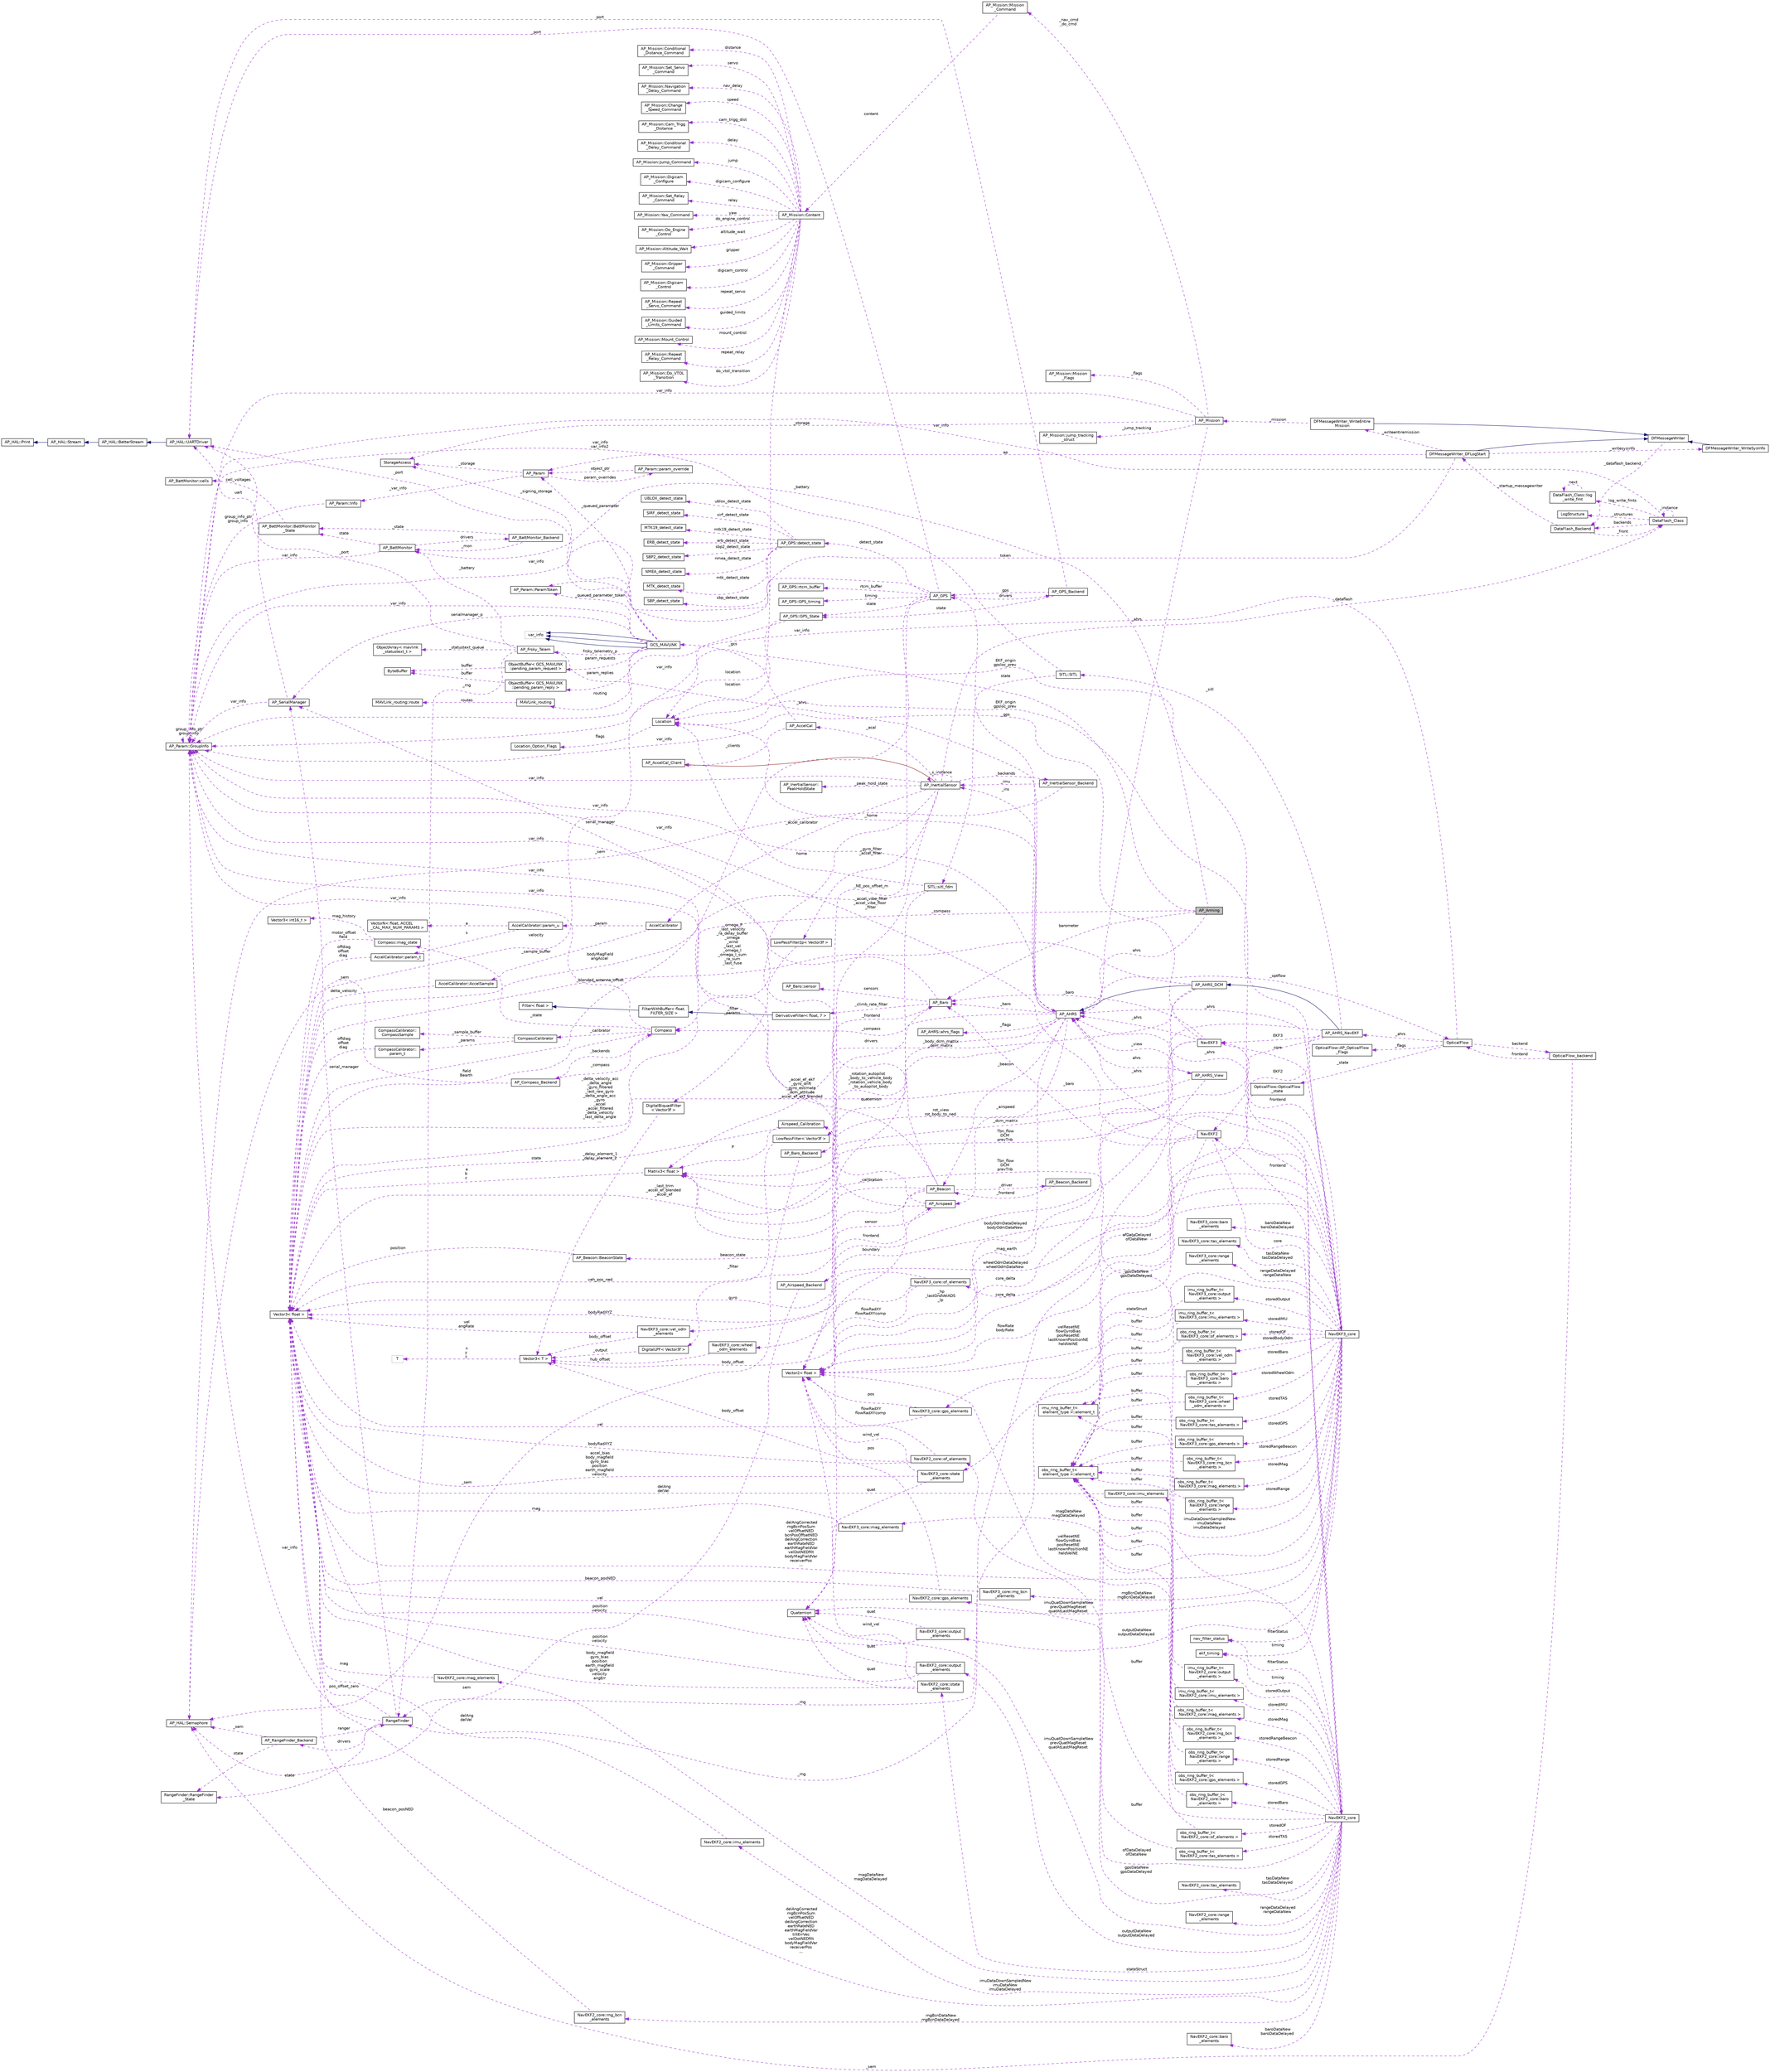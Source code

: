 digraph "AP_Arming"
{
 // INTERACTIVE_SVG=YES
  edge [fontname="Helvetica",fontsize="10",labelfontname="Helvetica",labelfontsize="10"];
  node [fontname="Helvetica",fontsize="10",shape=record];
  rankdir="LR";
  Node1 [label="AP_Arming",height=0.2,width=0.4,color="black", fillcolor="grey75", style="filled", fontcolor="black"];
  Node2 -> Node1 [dir="back",color="darkorchid3",fontsize="10",style="dashed",label=" _battery" ,fontname="Helvetica"];
  Node2 [label="AP_BattMonitor",height=0.2,width=0.4,color="black", fillcolor="white", style="filled",URL="$classAP__BattMonitor.html"];
  Node3 -> Node2 [dir="back",color="darkorchid3",fontsize="10",style="dashed",label=" var_info" ,fontname="Helvetica"];
  Node3 [label="AP_Param::GroupInfo",height=0.2,width=0.4,color="black", fillcolor="white", style="filled",URL="$structAP__Param_1_1GroupInfo.html"];
  Node3 -> Node3 [dir="back",color="darkorchid3",fontsize="10",style="dashed",label=" group_info_ptr\ngroup_info" ,fontname="Helvetica"];
  Node4 -> Node2 [dir="back",color="darkorchid3",fontsize="10",style="dashed",label=" state" ,fontname="Helvetica"];
  Node4 [label="AP_BattMonitor::BattMonitor\l_State",height=0.2,width=0.4,color="black", fillcolor="white", style="filled",URL="$structAP__BattMonitor_1_1BattMonitor__State.html"];
  Node5 -> Node4 [dir="back",color="darkorchid3",fontsize="10",style="dashed",label=" cell_voltages" ,fontname="Helvetica"];
  Node5 [label="AP_BattMonitor::cells",height=0.2,width=0.4,color="black", fillcolor="white", style="filled",URL="$structAP__BattMonitor_1_1cells.html"];
  Node6 -> Node2 [dir="back",color="darkorchid3",fontsize="10",style="dashed",label=" drivers" ,fontname="Helvetica"];
  Node6 [label="AP_BattMonitor_Backend",height=0.2,width=0.4,color="black", fillcolor="white", style="filled",URL="$classAP__BattMonitor__Backend.html"];
  Node2 -> Node6 [dir="back",color="darkorchid3",fontsize="10",style="dashed",label=" _mon" ,fontname="Helvetica"];
  Node4 -> Node6 [dir="back",color="darkorchid3",fontsize="10",style="dashed",label=" _state" ,fontname="Helvetica"];
  Node7 -> Node1 [dir="back",color="darkorchid3",fontsize="10",style="dashed",label=" barometer" ,fontname="Helvetica"];
  Node7 [label="AP_Baro",height=0.2,width=0.4,color="black", fillcolor="white", style="filled",URL="$classAP__Baro.html"];
  Node8 -> Node7 [dir="back",color="darkorchid3",fontsize="10",style="dashed",label=" sensors" ,fontname="Helvetica"];
  Node8 [label="AP_Baro::sensor",height=0.2,width=0.4,color="black", fillcolor="white", style="filled",URL="$structAP__Baro_1_1sensor.html"];
  Node9 -> Node7 [dir="back",color="darkorchid3",fontsize="10",style="dashed",label=" _climb_rate_filter" ,fontname="Helvetica"];
  Node9 [label="DerivativeFilter\< float, 7 \>",height=0.2,width=0.4,color="black", fillcolor="white", style="filled",URL="$classDerivativeFilter.html"];
  Node10 -> Node9 [dir="back",color="midnightblue",fontsize="10",style="solid",fontname="Helvetica"];
  Node10 [label="FilterWithBuffer\< float,\l FILTER_SIZE \>",height=0.2,width=0.4,color="black", fillcolor="white", style="filled",URL="$classFilterWithBuffer.html"];
  Node11 -> Node10 [dir="back",color="midnightblue",fontsize="10",style="solid",fontname="Helvetica"];
  Node11 [label="Filter\< float \>",height=0.2,width=0.4,color="black", fillcolor="white", style="filled",URL="$classFilter.html"];
  Node3 -> Node7 [dir="back",color="darkorchid3",fontsize="10",style="dashed",label=" var_info" ,fontname="Helvetica"];
  Node12 -> Node7 [dir="back",color="darkorchid3",fontsize="10",style="dashed",label=" drivers" ,fontname="Helvetica"];
  Node12 [label="AP_Baro_Backend",height=0.2,width=0.4,color="black", fillcolor="white", style="filled",URL="$classAP__Baro__Backend.html"];
  Node7 -> Node12 [dir="back",color="darkorchid3",fontsize="10",style="dashed",label=" _frontend" ,fontname="Helvetica"];
  Node13 -> Node12 [dir="back",color="darkorchid3",fontsize="10",style="dashed",label=" _sem" ,fontname="Helvetica"];
  Node13 [label="AP_HAL::Semaphore",height=0.2,width=0.4,color="black", fillcolor="white", style="filled",URL="$classAP__HAL_1_1Semaphore.html"];
  Node3 -> Node1 [dir="back",color="darkorchid3",fontsize="10",style="dashed",label=" var_info" ,fontname="Helvetica"];
  Node14 -> Node1 [dir="back",color="darkorchid3",fontsize="10",style="dashed",label=" ahrs" ,fontname="Helvetica"];
  Node14 [label="AP_AHRS",height=0.2,width=0.4,color="black", fillcolor="white", style="filled",URL="$classAP__AHRS.html"];
  Node15 -> Node14 [dir="back",color="darkorchid3",fontsize="10",style="dashed",label=" _rotation_autopilot\l_body_to_vehicle_body\n_rotation_vehicle_body\l_to_autopilot_body" ,fontname="Helvetica"];
  Node15 [label="Matrix3\< float \>",height=0.2,width=0.4,color="black", fillcolor="white", style="filled",URL="$classMatrix3.html"];
  Node16 -> Node15 [dir="back",color="darkorchid3",fontsize="10",style="dashed",label=" a\nb\nc" ,fontname="Helvetica"];
  Node16 [label="Vector3\< float \>",height=0.2,width=0.4,color="black", fillcolor="white", style="filled",URL="$classVector3.html"];
  Node17 -> Node14 [dir="back",color="darkorchid3",fontsize="10",style="dashed",label=" _flags" ,fontname="Helvetica"];
  Node17 [label="AP_AHRS::ahrs_flags",height=0.2,width=0.4,color="black", fillcolor="white", style="filled",URL="$structAP__AHRS_1_1ahrs__flags.html"];
  Node7 -> Node14 [dir="back",color="darkorchid3",fontsize="10",style="dashed",label=" _baro" ,fontname="Helvetica"];
  Node18 -> Node14 [dir="back",color="darkorchid3",fontsize="10",style="dashed",label=" _optflow" ,fontname="Helvetica"];
  Node18 [label="OpticalFlow",height=0.2,width=0.4,color="black", fillcolor="white", style="filled",URL="$classOpticalFlow.html"];
  Node19 -> Node18 [dir="back",color="darkorchid3",fontsize="10",style="dashed",label=" _ahrs" ,fontname="Helvetica"];
  Node19 [label="AP_AHRS_NavEKF",height=0.2,width=0.4,color="black", fillcolor="white", style="filled",URL="$classAP__AHRS__NavEKF.html"];
  Node20 -> Node19 [dir="back",color="midnightblue",fontsize="10",style="solid",fontname="Helvetica"];
  Node20 [label="AP_AHRS_DCM",height=0.2,width=0.4,color="black", fillcolor="white", style="filled",URL="$classAP__AHRS__DCM.html"];
  Node14 -> Node20 [dir="back",color="midnightblue",fontsize="10",style="solid",fontname="Helvetica"];
  Node15 -> Node20 [dir="back",color="darkorchid3",fontsize="10",style="dashed",label=" _body_dcm_matrix\n_dcm_matrix" ,fontname="Helvetica"];
  Node16 -> Node20 [dir="back",color="darkorchid3",fontsize="10",style="dashed",label=" _omega_P\n_last_velocity\n_ra_delay_buffer\n_omega\n_wind\n_last_vel\n_omega_I\n_omega_I_sum\n_ra_sum\n_last_fuse\n..." ,fontname="Helvetica"];
  Node21 -> Node20 [dir="back",color="darkorchid3",fontsize="10",style="dashed",label=" _mag_earth" ,fontname="Helvetica"];
  Node21 [label="Vector2\< float \>",height=0.2,width=0.4,color="black", fillcolor="white", style="filled",URL="$structVector2.html"];
  Node15 -> Node19 [dir="back",color="darkorchid3",fontsize="10",style="dashed",label=" _dcm_matrix" ,fontname="Helvetica"];
  Node22 -> Node19 [dir="back",color="darkorchid3",fontsize="10",style="dashed",label=" EKF2" ,fontname="Helvetica"];
  Node22 [label="NavEKF2",height=0.2,width=0.4,color="black", fillcolor="white", style="filled",URL="$classNavEKF2.html"];
  Node7 -> Node22 [dir="back",color="darkorchid3",fontsize="10",style="dashed",label=" _baro" ,fontname="Helvetica"];
  Node3 -> Node22 [dir="back",color="darkorchid3",fontsize="10",style="dashed",label=" var_info" ,fontname="Helvetica"];
  Node21 -> Node22 [dir="back",color="darkorchid3",fontsize="10",style="dashed",label=" core_delta" ,fontname="Helvetica"];
  Node23 -> Node22 [dir="back",color="darkorchid3",fontsize="10",style="dashed",label=" _rng" ,fontname="Helvetica"];
  Node23 [label="RangeFinder",height=0.2,width=0.4,color="black", fillcolor="white", style="filled",URL="$classRangeFinder.html"];
  Node24 -> Node23 [dir="back",color="darkorchid3",fontsize="10",style="dashed",label=" serial_manager" ,fontname="Helvetica"];
  Node24 [label="AP_SerialManager",height=0.2,width=0.4,color="black", fillcolor="white", style="filled",URL="$classAP__SerialManager.html"];
  Node25 -> Node24 [dir="back",color="darkorchid3",fontsize="10",style="dashed",label=" uart" ,fontname="Helvetica"];
  Node25 [label="AP_HAL::UARTDriver",height=0.2,width=0.4,color="black", fillcolor="white", style="filled",URL="$classAP__HAL_1_1UARTDriver.html"];
  Node26 -> Node25 [dir="back",color="midnightblue",fontsize="10",style="solid",fontname="Helvetica"];
  Node26 [label="AP_HAL::BetterStream",height=0.2,width=0.4,color="black", fillcolor="white", style="filled",URL="$classAP__HAL_1_1BetterStream.html"];
  Node27 -> Node26 [dir="back",color="midnightblue",fontsize="10",style="solid",fontname="Helvetica"];
  Node27 [label="AP_HAL::Stream",height=0.2,width=0.4,color="black", fillcolor="white", style="filled",URL="$classAP__HAL_1_1Stream.html"];
  Node28 -> Node27 [dir="back",color="midnightblue",fontsize="10",style="solid",fontname="Helvetica"];
  Node28 [label="AP_HAL::Print",height=0.2,width=0.4,color="black", fillcolor="white", style="filled",URL="$classAP__HAL_1_1Print.html"];
  Node3 -> Node24 [dir="back",color="darkorchid3",fontsize="10",style="dashed",label=" var_info" ,fontname="Helvetica"];
  Node29 -> Node23 [dir="back",color="darkorchid3",fontsize="10",style="dashed",label=" state" ,fontname="Helvetica"];
  Node29 [label="RangeFinder::RangeFinder\l_State",height=0.2,width=0.4,color="black", fillcolor="white", style="filled",URL="$structRangeFinder_1_1RangeFinder__State.html"];
  Node3 -> Node23 [dir="back",color="darkorchid3",fontsize="10",style="dashed",label=" var_info" ,fontname="Helvetica"];
  Node16 -> Node23 [dir="back",color="darkorchid3",fontsize="10",style="dashed",label=" pos_offset_zero" ,fontname="Helvetica"];
  Node30 -> Node23 [dir="back",color="darkorchid3",fontsize="10",style="dashed",label=" drivers" ,fontname="Helvetica"];
  Node30 [label="AP_RangeFinder_Backend",height=0.2,width=0.4,color="black", fillcolor="white", style="filled",URL="$classAP__RangeFinder__Backend.html"];
  Node29 -> Node30 [dir="back",color="darkorchid3",fontsize="10",style="dashed",label=" state" ,fontname="Helvetica"];
  Node13 -> Node30 [dir="back",color="darkorchid3",fontsize="10",style="dashed",label=" _sem" ,fontname="Helvetica"];
  Node23 -> Node30 [dir="back",color="darkorchid3",fontsize="10",style="dashed",label=" ranger" ,fontname="Helvetica"];
  Node14 -> Node22 [dir="back",color="darkorchid3",fontsize="10",style="dashed",label=" _ahrs" ,fontname="Helvetica"];
  Node31 -> Node22 [dir="back",color="darkorchid3",fontsize="10",style="dashed",label=" core" ,fontname="Helvetica"];
  Node31 [label="NavEKF2_core",height=0.2,width=0.4,color="black", fillcolor="white", style="filled",URL="$classNavEKF2__core.html"];
  Node32 -> Node31 [dir="back",color="darkorchid3",fontsize="10",style="dashed",label=" magDataNew\nmagDataDelayed" ,fontname="Helvetica"];
  Node32 [label="NavEKF2_core::mag_elements",height=0.2,width=0.4,color="black", fillcolor="white", style="filled",URL="$structNavEKF2__core_1_1mag__elements.html"];
  Node16 -> Node32 [dir="back",color="darkorchid3",fontsize="10",style="dashed",label=" mag" ,fontname="Helvetica"];
  Node15 -> Node31 [dir="back",color="darkorchid3",fontsize="10",style="dashed",label=" Tbn_flow\nDCM\nprevTnb" ,fontname="Helvetica"];
  Node22 -> Node31 [dir="back",color="darkorchid3",fontsize="10",style="dashed",label=" frontend" ,fontname="Helvetica"];
  Node33 -> Node31 [dir="back",color="darkorchid3",fontsize="10",style="dashed",label=" baroDataNew\nbaroDataDelayed" ,fontname="Helvetica"];
  Node33 [label="NavEKF2_core::baro\l_elements",height=0.2,width=0.4,color="black", fillcolor="white", style="filled",URL="$structNavEKF2__core_1_1baro__elements.html"];
  Node34 -> Node31 [dir="back",color="darkorchid3",fontsize="10",style="dashed",label=" storedIMU" ,fontname="Helvetica"];
  Node34 [label="imu_ring_buffer_t\<\l NavEKF2_core::imu_elements \>",height=0.2,width=0.4,color="black", fillcolor="white", style="filled",URL="$classimu__ring__buffer__t.html"];
  Node35 -> Node34 [dir="back",color="darkorchid3",fontsize="10",style="dashed",label=" buffer" ,fontname="Helvetica"];
  Node35 [label="imu_ring_buffer_t\<\l element_type \>::element_t",height=0.2,width=0.4,color="black", fillcolor="white", style="filled",URL="$structimu__ring__buffer__t_1_1element__t.html"];
  Node36 -> Node31 [dir="back",color="darkorchid3",fontsize="10",style="dashed",label=" rngBcnDataNew\nrngBcnDataDelayed" ,fontname="Helvetica"];
  Node36 [label="NavEKF2_core::rng_bcn\l_elements",height=0.2,width=0.4,color="black", fillcolor="white", style="filled",URL="$structNavEKF2__core_1_1rng__bcn__elements.html"];
  Node16 -> Node36 [dir="back",color="darkorchid3",fontsize="10",style="dashed",label=" beacon_posNED" ,fontname="Helvetica"];
  Node37 -> Node31 [dir="back",color="darkorchid3",fontsize="10",style="dashed",label=" ofDataDelayed\nofDataNew" ,fontname="Helvetica"];
  Node37 [label="NavEKF2_core::of_elements",height=0.2,width=0.4,color="black", fillcolor="white", style="filled",URL="$structNavEKF2__core_1_1of__elements.html"];
  Node16 -> Node37 [dir="back",color="darkorchid3",fontsize="10",style="dashed",label=" bodyRadXYZ" ,fontname="Helvetica"];
  Node38 -> Node37 [dir="back",color="darkorchid3",fontsize="10",style="dashed",label=" body_offset" ,fontname="Helvetica"];
  Node38 [label="Vector3\< T \>",height=0.2,width=0.4,color="black", fillcolor="white", style="filled",URL="$classVector3.html"];
  Node39 -> Node38 [dir="back",color="darkorchid3",fontsize="10",style="dashed",label=" x\ny\nz" ,fontname="Helvetica"];
  Node39 [label="T",height=0.2,width=0.4,color="grey75", fillcolor="white", style="filled"];
  Node21 -> Node37 [dir="back",color="darkorchid3",fontsize="10",style="dashed",label=" flowRadXY\nflowRadXYcomp" ,fontname="Helvetica"];
  Node40 -> Node31 [dir="back",color="darkorchid3",fontsize="10",style="dashed",label=" storedGPS" ,fontname="Helvetica"];
  Node40 [label="obs_ring_buffer_t\<\l NavEKF2_core::gps_elements \>",height=0.2,width=0.4,color="black", fillcolor="white", style="filled",URL="$classobs__ring__buffer__t.html"];
  Node41 -> Node40 [dir="back",color="darkorchid3",fontsize="10",style="dashed",label=" buffer" ,fontname="Helvetica"];
  Node41 [label="obs_ring_buffer_t\<\l element_type \>::element_t",height=0.2,width=0.4,color="black", fillcolor="white", style="filled",URL="$structobs__ring__buffer__t_1_1element__t.html"];
  Node42 -> Node31 [dir="back",color="darkorchid3",fontsize="10",style="dashed",label=" timing" ,fontname="Helvetica"];
  Node42 [label="ekf_timing",height=0.2,width=0.4,color="black", fillcolor="white", style="filled",URL="$structekf__timing.html"];
  Node43 -> Node31 [dir="back",color="darkorchid3",fontsize="10",style="dashed",label=" tasDataNew\ntasDataDelayed" ,fontname="Helvetica"];
  Node43 [label="NavEKF2_core::tas_elements",height=0.2,width=0.4,color="black", fillcolor="white", style="filled",URL="$structNavEKF2__core_1_1tas__elements.html"];
  Node44 -> Node31 [dir="back",color="darkorchid3",fontsize="10",style="dashed",label=" imuQuatDownSampleNew\nprevQuatMagReset\nquatAtLastMagReset" ,fontname="Helvetica"];
  Node44 [label="Quaternion",height=0.2,width=0.4,color="black", fillcolor="white", style="filled",URL="$classQuaternion.html"];
  Node45 -> Node31 [dir="back",color="darkorchid3",fontsize="10",style="dashed",label=" stateStruct" ,fontname="Helvetica"];
  Node45 [label="NavEKF2_core::state\l_elements",height=0.2,width=0.4,color="black", fillcolor="white", style="filled",URL="$structNavEKF2__core_1_1state__elements.html"];
  Node44 -> Node45 [dir="back",color="darkorchid3",fontsize="10",style="dashed",label=" quat" ,fontname="Helvetica"];
  Node16 -> Node45 [dir="back",color="darkorchid3",fontsize="10",style="dashed",label=" body_magfield\ngyro_bias\nposition\nearth_magfield\ngyro_scale\nvelocity\nangErr" ,fontname="Helvetica"];
  Node21 -> Node45 [dir="back",color="darkorchid3",fontsize="10",style="dashed",label=" wind_vel" ,fontname="Helvetica"];
  Node46 -> Node31 [dir="back",color="darkorchid3",fontsize="10",style="dashed",label=" storedOF" ,fontname="Helvetica"];
  Node46 [label="obs_ring_buffer_t\<\l NavEKF2_core::of_elements \>",height=0.2,width=0.4,color="black", fillcolor="white", style="filled",URL="$classobs__ring__buffer__t.html"];
  Node41 -> Node46 [dir="back",color="darkorchid3",fontsize="10",style="dashed",label=" buffer" ,fontname="Helvetica"];
  Node47 -> Node31 [dir="back",color="darkorchid3",fontsize="10",style="dashed",label=" imuDataDownSampledNew\nimuDataNew\nimuDataDelayed" ,fontname="Helvetica"];
  Node47 [label="NavEKF2_core::imu_elements",height=0.2,width=0.4,color="black", fillcolor="white", style="filled",URL="$structNavEKF2__core_1_1imu__elements.html"];
  Node16 -> Node47 [dir="back",color="darkorchid3",fontsize="10",style="dashed",label=" delAng\ndelVel" ,fontname="Helvetica"];
  Node16 -> Node31 [dir="back",color="darkorchid3",fontsize="10",style="dashed",label=" delAngCorrected\nrngBcnPosSum\nvelOffsetNED\ndelAngCorrection\nearthRateNED\nearthMagFieldVar\ntiltErrVec\nvelDotNEDfilt\nbodyMagFieldVar\nreceiverPos\n..." ,fontname="Helvetica"];
  Node48 -> Node31 [dir="back",color="darkorchid3",fontsize="10",style="dashed",label=" filterStatus" ,fontname="Helvetica"];
  Node48 [label="nav_filter_status",height=0.2,width=0.4,color="black", fillcolor="white", style="filled",URL="$unionnav__filter__status.html"];
  Node49 -> Node31 [dir="back",color="darkorchid3",fontsize="10",style="dashed",label=" outputDataNew\noutputDataDelayed" ,fontname="Helvetica"];
  Node49 [label="NavEKF2_core::output\l_elements",height=0.2,width=0.4,color="black", fillcolor="white", style="filled",URL="$structNavEKF2__core_1_1output__elements.html"];
  Node44 -> Node49 [dir="back",color="darkorchid3",fontsize="10",style="dashed",label=" quat" ,fontname="Helvetica"];
  Node16 -> Node49 [dir="back",color="darkorchid3",fontsize="10",style="dashed",label=" position\nvelocity" ,fontname="Helvetica"];
  Node50 -> Node31 [dir="back",color="darkorchid3",fontsize="10",style="dashed",label=" gpsDataNew\ngpsDataDelayed" ,fontname="Helvetica"];
  Node50 [label="NavEKF2_core::gps_elements",height=0.2,width=0.4,color="black", fillcolor="white", style="filled",URL="$structNavEKF2__core_1_1gps__elements.html"];
  Node16 -> Node50 [dir="back",color="darkorchid3",fontsize="10",style="dashed",label=" vel" ,fontname="Helvetica"];
  Node21 -> Node50 [dir="back",color="darkorchid3",fontsize="10",style="dashed",label=" pos" ,fontname="Helvetica"];
  Node21 -> Node31 [dir="back",color="darkorchid3",fontsize="10",style="dashed",label=" velResetNE\nflowGyroBias\nposResetNE\nlastKnownPositionNE\nheldVelNE" ,fontname="Helvetica"];
  Node51 -> Node31 [dir="back",color="darkorchid3",fontsize="10",style="dashed",label=" storedBaro" ,fontname="Helvetica"];
  Node51 [label="obs_ring_buffer_t\<\l NavEKF2_core::baro\l_elements \>",height=0.2,width=0.4,color="black", fillcolor="white", style="filled",URL="$classobs__ring__buffer__t.html"];
  Node41 -> Node51 [dir="back",color="darkorchid3",fontsize="10",style="dashed",label=" buffer" ,fontname="Helvetica"];
  Node52 -> Node31 [dir="back",color="darkorchid3",fontsize="10",style="dashed",label=" storedRangeBeacon" ,fontname="Helvetica"];
  Node52 [label="obs_ring_buffer_t\<\l NavEKF2_core::rng_bcn\l_elements \>",height=0.2,width=0.4,color="black", fillcolor="white", style="filled",URL="$classobs__ring__buffer__t.html"];
  Node41 -> Node52 [dir="back",color="darkorchid3",fontsize="10",style="dashed",label=" buffer" ,fontname="Helvetica"];
  Node53 -> Node31 [dir="back",color="darkorchid3",fontsize="10",style="dashed",label=" storedRange" ,fontname="Helvetica"];
  Node53 [label="obs_ring_buffer_t\<\l NavEKF2_core::range\l_elements \>",height=0.2,width=0.4,color="black", fillcolor="white", style="filled",URL="$classobs__ring__buffer__t.html"];
  Node41 -> Node53 [dir="back",color="darkorchid3",fontsize="10",style="dashed",label=" buffer" ,fontname="Helvetica"];
  Node54 -> Node31 [dir="back",color="darkorchid3",fontsize="10",style="dashed",label=" storedTAS" ,fontname="Helvetica"];
  Node54 [label="obs_ring_buffer_t\<\l NavEKF2_core::tas_elements \>",height=0.2,width=0.4,color="black", fillcolor="white", style="filled",URL="$classobs__ring__buffer__t.html"];
  Node41 -> Node54 [dir="back",color="darkorchid3",fontsize="10",style="dashed",label=" buffer" ,fontname="Helvetica"];
  Node14 -> Node31 [dir="back",color="darkorchid3",fontsize="10",style="dashed",label=" _ahrs" ,fontname="Helvetica"];
  Node55 -> Node31 [dir="back",color="darkorchid3",fontsize="10",style="dashed",label=" storedMag" ,fontname="Helvetica"];
  Node55 [label="obs_ring_buffer_t\<\l NavEKF2_core::mag_elements \>",height=0.2,width=0.4,color="black", fillcolor="white", style="filled",URL="$classobs__ring__buffer__t.html"];
  Node41 -> Node55 [dir="back",color="darkorchid3",fontsize="10",style="dashed",label=" buffer" ,fontname="Helvetica"];
  Node56 -> Node31 [dir="back",color="darkorchid3",fontsize="10",style="dashed",label=" rangeDataDelayed\nrangeDataNew" ,fontname="Helvetica"];
  Node56 [label="NavEKF2_core::range\l_elements",height=0.2,width=0.4,color="black", fillcolor="white", style="filled",URL="$structNavEKF2__core_1_1range__elements.html"];
  Node57 -> Node31 [dir="back",color="darkorchid3",fontsize="10",style="dashed",label=" EKF_origin\ngpsloc_prev" ,fontname="Helvetica"];
  Node57 [label="Location",height=0.2,width=0.4,color="black", fillcolor="white", style="filled",URL="$structLocation.html"];
  Node58 -> Node57 [dir="back",color="darkorchid3",fontsize="10",style="dashed",label=" flags" ,fontname="Helvetica"];
  Node58 [label="Location_Option_Flags",height=0.2,width=0.4,color="black", fillcolor="white", style="filled",URL="$structLocation__Option__Flags.html"];
  Node59 -> Node31 [dir="back",color="darkorchid3",fontsize="10",style="dashed",label=" storedOutput" ,fontname="Helvetica"];
  Node59 [label="imu_ring_buffer_t\<\l NavEKF2_core::output\l_elements \>",height=0.2,width=0.4,color="black", fillcolor="white", style="filled",URL="$classimu__ring__buffer__t.html"];
  Node35 -> Node59 [dir="back",color="darkorchid3",fontsize="10",style="dashed",label=" buffer" ,fontname="Helvetica"];
  Node60 -> Node19 [dir="back",color="darkorchid3",fontsize="10",style="dashed",label=" EKF3" ,fontname="Helvetica"];
  Node60 [label="NavEKF3",height=0.2,width=0.4,color="black", fillcolor="white", style="filled",URL="$classNavEKF3.html"];
  Node61 -> Node60 [dir="back",color="darkorchid3",fontsize="10",style="dashed",label=" core" ,fontname="Helvetica"];
  Node61 [label="NavEKF3_core",height=0.2,width=0.4,color="black", fillcolor="white", style="filled",URL="$classNavEKF3__core.html"];
  Node62 -> Node61 [dir="back",color="darkorchid3",fontsize="10",style="dashed",label=" storedMag" ,fontname="Helvetica"];
  Node62 [label="obs_ring_buffer_t\<\l NavEKF3_core::mag_elements \>",height=0.2,width=0.4,color="black", fillcolor="white", style="filled",URL="$classobs__ring__buffer__t.html"];
  Node41 -> Node62 [dir="back",color="darkorchid3",fontsize="10",style="dashed",label=" buffer" ,fontname="Helvetica"];
  Node63 -> Node61 [dir="back",color="darkorchid3",fontsize="10",style="dashed",label=" outputDataNew\noutputDataDelayed" ,fontname="Helvetica"];
  Node63 [label="NavEKF3_core::output\l_elements",height=0.2,width=0.4,color="black", fillcolor="white", style="filled",URL="$structNavEKF3__core_1_1output__elements.html"];
  Node44 -> Node63 [dir="back",color="darkorchid3",fontsize="10",style="dashed",label=" quat" ,fontname="Helvetica"];
  Node16 -> Node63 [dir="back",color="darkorchid3",fontsize="10",style="dashed",label=" position\nvelocity" ,fontname="Helvetica"];
  Node64 -> Node61 [dir="back",color="darkorchid3",fontsize="10",style="dashed",label=" gpsDataNew\ngpsDataDelayed" ,fontname="Helvetica"];
  Node64 [label="NavEKF3_core::gps_elements",height=0.2,width=0.4,color="black", fillcolor="white", style="filled",URL="$structNavEKF3__core_1_1gps__elements.html"];
  Node16 -> Node64 [dir="back",color="darkorchid3",fontsize="10",style="dashed",label=" vel" ,fontname="Helvetica"];
  Node21 -> Node64 [dir="back",color="darkorchid3",fontsize="10",style="dashed",label=" pos" ,fontname="Helvetica"];
  Node15 -> Node61 [dir="back",color="darkorchid3",fontsize="10",style="dashed",label=" Tbn_flow\nDCM\nprevTnb" ,fontname="Helvetica"];
  Node60 -> Node61 [dir="back",color="darkorchid3",fontsize="10",style="dashed",label=" frontend" ,fontname="Helvetica"];
  Node65 -> Node61 [dir="back",color="darkorchid3",fontsize="10",style="dashed",label=" storedOF" ,fontname="Helvetica"];
  Node65 [label="obs_ring_buffer_t\<\l NavEKF3_core::of_elements \>",height=0.2,width=0.4,color="black", fillcolor="white", style="filled",URL="$classobs__ring__buffer__t.html"];
  Node41 -> Node65 [dir="back",color="darkorchid3",fontsize="10",style="dashed",label=" buffer" ,fontname="Helvetica"];
  Node42 -> Node61 [dir="back",color="darkorchid3",fontsize="10",style="dashed",label=" timing" ,fontname="Helvetica"];
  Node66 -> Node61 [dir="back",color="darkorchid3",fontsize="10",style="dashed",label=" wheelOdmDataDelayed\nwheelOdmDataNew" ,fontname="Helvetica"];
  Node66 [label="NavEKF3_core::wheel\l_odm_elements",height=0.2,width=0.4,color="black", fillcolor="white", style="filled",URL="$structNavEKF3__core_1_1wheel__odm__elements.html"];
  Node38 -> Node66 [dir="back",color="darkorchid3",fontsize="10",style="dashed",label=" hub_offset" ,fontname="Helvetica"];
  Node67 -> Node61 [dir="back",color="darkorchid3",fontsize="10",style="dashed",label=" bodyOdmDataDelayed\nbodyOdmDataNew" ,fontname="Helvetica"];
  Node67 [label="NavEKF3_core::vel_odm\l_elements",height=0.2,width=0.4,color="black", fillcolor="white", style="filled",URL="$structNavEKF3__core_1_1vel__odm__elements.html"];
  Node16 -> Node67 [dir="back",color="darkorchid3",fontsize="10",style="dashed",label=" vel\nangRate" ,fontname="Helvetica"];
  Node38 -> Node67 [dir="back",color="darkorchid3",fontsize="10",style="dashed",label=" body_offset" ,fontname="Helvetica"];
  Node44 -> Node61 [dir="back",color="darkorchid3",fontsize="10",style="dashed",label=" imuQuatDownSampleNew\nprevQuatMagReset\nquatAtLastMagReset" ,fontname="Helvetica"];
  Node68 -> Node61 [dir="back",color="darkorchid3",fontsize="10",style="dashed",label=" storedWheelOdm" ,fontname="Helvetica"];
  Node68 [label="obs_ring_buffer_t\<\l NavEKF3_core::wheel\l_odm_elements \>",height=0.2,width=0.4,color="black", fillcolor="white", style="filled",URL="$classobs__ring__buffer__t.html"];
  Node41 -> Node68 [dir="back",color="darkorchid3",fontsize="10",style="dashed",label=" buffer" ,fontname="Helvetica"];
  Node16 -> Node61 [dir="back",color="darkorchid3",fontsize="10",style="dashed",label=" delAngCorrected\nrngBcnPosSum\nvelOffsetNED\nbcnPosOffsetNED\ndelAngCorrection\nearthRateNED\nearthMagFieldVar\nvelDotNEDfilt\nbodyMagFieldVar\nreceiverPos\n..." ,fontname="Helvetica"];
  Node48 -> Node61 [dir="back",color="darkorchid3",fontsize="10",style="dashed",label=" filterStatus" ,fontname="Helvetica"];
  Node69 -> Node61 [dir="back",color="darkorchid3",fontsize="10",style="dashed",label=" magDataNew\nmagDataDelayed" ,fontname="Helvetica"];
  Node69 [label="NavEKF3_core::mag_elements",height=0.2,width=0.4,color="black", fillcolor="white", style="filled",URL="$structNavEKF3__core_1_1mag__elements.html"];
  Node16 -> Node69 [dir="back",color="darkorchid3",fontsize="10",style="dashed",label=" mag" ,fontname="Helvetica"];
  Node21 -> Node61 [dir="back",color="darkorchid3",fontsize="10",style="dashed",label=" velResetNE\nflowGyroBias\nposResetNE\nlastKnownPositionNE\nheldVelNE" ,fontname="Helvetica"];
  Node70 -> Node61 [dir="back",color="darkorchid3",fontsize="10",style="dashed",label=" storedGPS" ,fontname="Helvetica"];
  Node70 [label="obs_ring_buffer_t\<\l NavEKF3_core::gps_elements \>",height=0.2,width=0.4,color="black", fillcolor="white", style="filled",URL="$classobs__ring__buffer__t.html"];
  Node41 -> Node70 [dir="back",color="darkorchid3",fontsize="10",style="dashed",label=" buffer" ,fontname="Helvetica"];
  Node71 -> Node61 [dir="back",color="darkorchid3",fontsize="10",style="dashed",label=" stateStruct" ,fontname="Helvetica"];
  Node71 [label="NavEKF3_core::state\l_elements",height=0.2,width=0.4,color="black", fillcolor="white", style="filled",URL="$structNavEKF3__core_1_1state__elements.html"];
  Node44 -> Node71 [dir="back",color="darkorchid3",fontsize="10",style="dashed",label=" quat" ,fontname="Helvetica"];
  Node16 -> Node71 [dir="back",color="darkorchid3",fontsize="10",style="dashed",label=" accel_bias\nbody_magfield\ngyro_bias\nposition\nearth_magfield\nvelocity" ,fontname="Helvetica"];
  Node21 -> Node71 [dir="back",color="darkorchid3",fontsize="10",style="dashed",label=" wind_vel" ,fontname="Helvetica"];
  Node72 -> Node61 [dir="back",color="darkorchid3",fontsize="10",style="dashed",label=" storedRange" ,fontname="Helvetica"];
  Node72 [label="obs_ring_buffer_t\<\l NavEKF3_core::range\l_elements \>",height=0.2,width=0.4,color="black", fillcolor="white", style="filled",URL="$classobs__ring__buffer__t.html"];
  Node41 -> Node72 [dir="back",color="darkorchid3",fontsize="10",style="dashed",label=" buffer" ,fontname="Helvetica"];
  Node73 -> Node61 [dir="back",color="darkorchid3",fontsize="10",style="dashed",label=" rngBcnDataNew\nrngBcnDataDelayed" ,fontname="Helvetica"];
  Node73 [label="NavEKF3_core::rng_bcn\l_elements",height=0.2,width=0.4,color="black", fillcolor="white", style="filled",URL="$structNavEKF3__core_1_1rng__bcn__elements.html"];
  Node16 -> Node73 [dir="back",color="darkorchid3",fontsize="10",style="dashed",label=" beacon_posNED" ,fontname="Helvetica"];
  Node74 -> Node61 [dir="back",color="darkorchid3",fontsize="10",style="dashed",label=" baroDataNew\nbaroDataDelayed" ,fontname="Helvetica"];
  Node74 [label="NavEKF3_core::baro\l_elements",height=0.2,width=0.4,color="black", fillcolor="white", style="filled",URL="$structNavEKF3__core_1_1baro__elements.html"];
  Node14 -> Node61 [dir="back",color="darkorchid3",fontsize="10",style="dashed",label=" _ahrs" ,fontname="Helvetica"];
  Node75 -> Node61 [dir="back",color="darkorchid3",fontsize="10",style="dashed",label=" storedBaro" ,fontname="Helvetica"];
  Node75 [label="obs_ring_buffer_t\<\l NavEKF3_core::baro\l_elements \>",height=0.2,width=0.4,color="black", fillcolor="white", style="filled",URL="$classobs__ring__buffer__t.html"];
  Node41 -> Node75 [dir="back",color="darkorchid3",fontsize="10",style="dashed",label=" buffer" ,fontname="Helvetica"];
  Node57 -> Node61 [dir="back",color="darkorchid3",fontsize="10",style="dashed",label=" EKF_origin\ngpsloc_prev" ,fontname="Helvetica"];
  Node76 -> Node61 [dir="back",color="darkorchid3",fontsize="10",style="dashed",label=" tasDataNew\ntasDataDelayed" ,fontname="Helvetica"];
  Node76 [label="NavEKF3_core::tas_elements",height=0.2,width=0.4,color="black", fillcolor="white", style="filled",URL="$structNavEKF3__core_1_1tas__elements.html"];
  Node77 -> Node61 [dir="back",color="darkorchid3",fontsize="10",style="dashed",label=" storedIMU" ,fontname="Helvetica"];
  Node77 [label="imu_ring_buffer_t\<\l NavEKF3_core::imu_elements \>",height=0.2,width=0.4,color="black", fillcolor="white", style="filled",URL="$classimu__ring__buffer__t.html"];
  Node35 -> Node77 [dir="back",color="darkorchid3",fontsize="10",style="dashed",label=" buffer" ,fontname="Helvetica"];
  Node78 -> Node61 [dir="back",color="darkorchid3",fontsize="10",style="dashed",label=" storedRangeBeacon" ,fontname="Helvetica"];
  Node78 [label="obs_ring_buffer_t\<\l NavEKF3_core::rng_bcn\l_elements \>",height=0.2,width=0.4,color="black", fillcolor="white", style="filled",URL="$classobs__ring__buffer__t.html"];
  Node41 -> Node78 [dir="back",color="darkorchid3",fontsize="10",style="dashed",label=" buffer" ,fontname="Helvetica"];
  Node79 -> Node61 [dir="back",color="darkorchid3",fontsize="10",style="dashed",label=" storedBodyOdm" ,fontname="Helvetica"];
  Node79 [label="obs_ring_buffer_t\<\l NavEKF3_core::vel_odm\l_elements \>",height=0.2,width=0.4,color="black", fillcolor="white", style="filled",URL="$classobs__ring__buffer__t.html"];
  Node41 -> Node79 [dir="back",color="darkorchid3",fontsize="10",style="dashed",label=" buffer" ,fontname="Helvetica"];
  Node80 -> Node61 [dir="back",color="darkorchid3",fontsize="10",style="dashed",label=" ofDataDelayed\nofDataNew" ,fontname="Helvetica"];
  Node80 [label="NavEKF3_core::of_elements",height=0.2,width=0.4,color="black", fillcolor="white", style="filled",URL="$structNavEKF3__core_1_1of__elements.html"];
  Node16 -> Node80 [dir="back",color="darkorchid3",fontsize="10",style="dashed",label=" bodyRadXYZ" ,fontname="Helvetica"];
  Node38 -> Node80 [dir="back",color="darkorchid3",fontsize="10",style="dashed",label=" body_offset" ,fontname="Helvetica"];
  Node21 -> Node80 [dir="back",color="darkorchid3",fontsize="10",style="dashed",label=" flowRadXY\nflowRadXYcomp" ,fontname="Helvetica"];
  Node81 -> Node61 [dir="back",color="darkorchid3",fontsize="10",style="dashed",label=" rangeDataDelayed\nrangeDataNew" ,fontname="Helvetica"];
  Node81 [label="NavEKF3_core::range\l_elements",height=0.2,width=0.4,color="black", fillcolor="white", style="filled",URL="$structNavEKF3__core_1_1range__elements.html"];
  Node82 -> Node61 [dir="back",color="darkorchid3",fontsize="10",style="dashed",label=" imuDataDownSampledNew\nimuDataNew\nimuDataDelayed" ,fontname="Helvetica"];
  Node82 [label="NavEKF3_core::imu_elements",height=0.2,width=0.4,color="black", fillcolor="white", style="filled",URL="$structNavEKF3__core_1_1imu__elements.html"];
  Node16 -> Node82 [dir="back",color="darkorchid3",fontsize="10",style="dashed",label=" delAng\ndelVel" ,fontname="Helvetica"];
  Node83 -> Node61 [dir="back",color="darkorchid3",fontsize="10",style="dashed",label=" storedOutput" ,fontname="Helvetica"];
  Node83 [label="imu_ring_buffer_t\<\l NavEKF3_core::output\l_elements \>",height=0.2,width=0.4,color="black", fillcolor="white", style="filled",URL="$classimu__ring__buffer__t.html"];
  Node35 -> Node83 [dir="back",color="darkorchid3",fontsize="10",style="dashed",label=" buffer" ,fontname="Helvetica"];
  Node84 -> Node61 [dir="back",color="darkorchid3",fontsize="10",style="dashed",label=" storedTAS" ,fontname="Helvetica"];
  Node84 [label="obs_ring_buffer_t\<\l NavEKF3_core::tas_elements \>",height=0.2,width=0.4,color="black", fillcolor="white", style="filled",URL="$classobs__ring__buffer__t.html"];
  Node41 -> Node84 [dir="back",color="darkorchid3",fontsize="10",style="dashed",label=" buffer" ,fontname="Helvetica"];
  Node7 -> Node60 [dir="back",color="darkorchid3",fontsize="10",style="dashed",label=" _baro" ,fontname="Helvetica"];
  Node3 -> Node60 [dir="back",color="darkorchid3",fontsize="10",style="dashed",label=" var_info" ,fontname="Helvetica"];
  Node21 -> Node60 [dir="back",color="darkorchid3",fontsize="10",style="dashed",label=" core_delta" ,fontname="Helvetica"];
  Node23 -> Node60 [dir="back",color="darkorchid3",fontsize="10",style="dashed",label=" _rng" ,fontname="Helvetica"];
  Node14 -> Node60 [dir="back",color="darkorchid3",fontsize="10",style="dashed",label=" _ahrs" ,fontname="Helvetica"];
  Node85 -> Node19 [dir="back",color="darkorchid3",fontsize="10",style="dashed",label=" _sitl" ,fontname="Helvetica"];
  Node85 [label="SITL::SITL",height=0.2,width=0.4,color="black", fillcolor="white", style="filled",URL="$classSITL_1_1SITL.html"];
  Node3 -> Node85 [dir="back",color="darkorchid3",fontsize="10",style="dashed",label=" var_info\nvar_info2" ,fontname="Helvetica"];
  Node86 -> Node85 [dir="back",color="darkorchid3",fontsize="10",style="dashed",label=" state" ,fontname="Helvetica"];
  Node86 [label="SITL::sitl_fdm",height=0.2,width=0.4,color="black", fillcolor="white", style="filled",URL="$structSITL_1_1sitl__fdm.html"];
  Node44 -> Node86 [dir="back",color="darkorchid3",fontsize="10",style="dashed",label=" quaternion" ,fontname="Helvetica"];
  Node16 -> Node86 [dir="back",color="darkorchid3",fontsize="10",style="dashed",label=" bodyMagField\nangAccel" ,fontname="Helvetica"];
  Node57 -> Node86 [dir="back",color="darkorchid3",fontsize="10",style="dashed",label=" home" ,fontname="Helvetica"];
  Node16 -> Node19 [dir="back",color="darkorchid3",fontsize="10",style="dashed",label=" _accel_ef_ekf\n_gyro_drift\n_gyro_estimate\n_dcm_attitude\n_accel_ef_ekf_blended" ,fontname="Helvetica"];
  Node3 -> Node18 [dir="back",color="darkorchid3",fontsize="10",style="dashed",label=" var_info" ,fontname="Helvetica"];
  Node87 -> Node18 [dir="back",color="darkorchid3",fontsize="10",style="dashed",label=" _state" ,fontname="Helvetica"];
  Node87 [label="OpticalFlow::OpticalFlow\l_state",height=0.2,width=0.4,color="black", fillcolor="white", style="filled",URL="$structOpticalFlow_1_1OpticalFlow__state.html"];
  Node21 -> Node87 [dir="back",color="darkorchid3",fontsize="10",style="dashed",label=" flowRate\nbodyRate" ,fontname="Helvetica"];
  Node88 -> Node18 [dir="back",color="darkorchid3",fontsize="10",style="dashed",label=" backend" ,fontname="Helvetica"];
  Node88 [label="OpticalFlow_backend",height=0.2,width=0.4,color="black", fillcolor="white", style="filled",URL="$classOpticalFlow__backend.html"];
  Node18 -> Node88 [dir="back",color="darkorchid3",fontsize="10",style="dashed",label=" frontend" ,fontname="Helvetica"];
  Node13 -> Node88 [dir="back",color="darkorchid3",fontsize="10",style="dashed",label=" _sem" ,fontname="Helvetica"];
  Node89 -> Node18 [dir="back",color="darkorchid3",fontsize="10",style="dashed",label=" _flags" ,fontname="Helvetica"];
  Node89 [label="OpticalFlow::AP_OpticalFlow\l_Flags",height=0.2,width=0.4,color="black", fillcolor="white", style="filled",URL="$structOpticalFlow_1_1AP__OpticalFlow__Flags.html"];
  Node3 -> Node14 [dir="back",color="darkorchid3",fontsize="10",style="dashed",label=" var_info" ,fontname="Helvetica"];
  Node90 -> Node14 [dir="back",color="darkorchid3",fontsize="10",style="dashed",label=" _view" ,fontname="Helvetica"];
  Node90 [label="AP_AHRS_View",height=0.2,width=0.4,color="black", fillcolor="white", style="filled",URL="$classAP__AHRS__View.html"];
  Node15 -> Node90 [dir="back",color="darkorchid3",fontsize="10",style="dashed",label=" rot_view\nrot_body_to_ned" ,fontname="Helvetica"];
  Node16 -> Node90 [dir="back",color="darkorchid3",fontsize="10",style="dashed",label=" gyro" ,fontname="Helvetica"];
  Node14 -> Node90 [dir="back",color="darkorchid3",fontsize="10",style="dashed",label=" ahrs" ,fontname="Helvetica"];
  Node16 -> Node14 [dir="back",color="darkorchid3",fontsize="10",style="dashed",label=" _last_trim\n_accel_ef_blended\n_accel_ef" ,fontname="Helvetica"];
  Node91 -> Node14 [dir="back",color="darkorchid3",fontsize="10",style="dashed",label=" _ins" ,fontname="Helvetica"];
  Node91 [label="AP_InertialSensor",height=0.2,width=0.4,color="black", fillcolor="white", style="filled",URL="$classAP__InertialSensor.html"];
  Node92 -> Node91 [dir="back",color="firebrick4",fontsize="10",style="solid",fontname="Helvetica"];
  Node92 [label="AP_AccelCal_Client",height=0.2,width=0.4,color="black", fillcolor="white", style="filled",URL="$classAP__AccelCal__Client.html"];
  Node93 -> Node91 [dir="back",color="darkorchid3",fontsize="10",style="dashed",label=" _peak_hold_state" ,fontname="Helvetica"];
  Node93 [label="AP_InertialSensor::\lPeakHoldState",height=0.2,width=0.4,color="black", fillcolor="white", style="filled",URL="$structAP__InertialSensor_1_1PeakHoldState.html"];
  Node94 -> Node91 [dir="back",color="darkorchid3",fontsize="10",style="dashed",label=" _accel_vibe_filter\n_accel_vibe_floor\l_filter" ,fontname="Helvetica"];
  Node94 [label="LowPassFilter\< Vector3f \>",height=0.2,width=0.4,color="black", fillcolor="white", style="filled",URL="$classLowPassFilter.html"];
  Node95 -> Node94 [dir="back",color="darkorchid3",fontsize="10",style="dashed",label=" _filter" ,fontname="Helvetica"];
  Node95 [label="DigitalLPF\< Vector3f \>",height=0.2,width=0.4,color="black", fillcolor="white", style="filled",URL="$classDigitalLPF.html"];
  Node38 -> Node95 [dir="back",color="darkorchid3",fontsize="10",style="dashed",label=" _output" ,fontname="Helvetica"];
  Node96 -> Node91 [dir="back",color="darkorchid3",fontsize="10",style="dashed",label=" _backends" ,fontname="Helvetica"];
  Node96 [label="AP_InertialSensor_Backend",height=0.2,width=0.4,color="black", fillcolor="white", style="filled",URL="$classAP__InertialSensor__Backend.html"];
  Node13 -> Node96 [dir="back",color="darkorchid3",fontsize="10",style="dashed",label=" _sem" ,fontname="Helvetica"];
  Node91 -> Node96 [dir="back",color="darkorchid3",fontsize="10",style="dashed",label=" _imu" ,fontname="Helvetica"];
  Node97 -> Node91 [dir="back",color="darkorchid3",fontsize="10",style="dashed",label=" _gyro_filter\n_accel_filter" ,fontname="Helvetica"];
  Node97 [label="LowPassFilter2p\< Vector3f \>",height=0.2,width=0.4,color="black", fillcolor="white", style="filled",URL="$classLowPassFilter2p.html"];
  Node98 -> Node97 [dir="back",color="darkorchid3",fontsize="10",style="dashed",label=" _filter\n_params" ,fontname="Helvetica"];
  Node98 [label="DigitalBiquadFilter\l\< Vector3f \>",height=0.2,width=0.4,color="black", fillcolor="white", style="filled",URL="$classDigitalBiquadFilter.html"];
  Node38 -> Node98 [dir="back",color="darkorchid3",fontsize="10",style="dashed",label=" _delay_element_1\n_delay_element_2" ,fontname="Helvetica"];
  Node99 -> Node91 [dir="back",color="darkorchid3",fontsize="10",style="dashed",label=" _accel_calibrator" ,fontname="Helvetica"];
  Node99 [label="AccelCalibrator",height=0.2,width=0.4,color="black", fillcolor="white", style="filled",URL="$classAccelCalibrator.html"];
  Node100 -> Node99 [dir="back",color="darkorchid3",fontsize="10",style="dashed",label=" _param" ,fontname="Helvetica"];
  Node100 [label="AccelCalibrator::param_u",height=0.2,width=0.4,color="black", fillcolor="white", style="filled",URL="$unionAccelCalibrator_1_1param__u.html"];
  Node101 -> Node100 [dir="back",color="darkorchid3",fontsize="10",style="dashed",label=" s" ,fontname="Helvetica"];
  Node101 [label="AccelCalibrator::param_t",height=0.2,width=0.4,color="black", fillcolor="white", style="filled",URL="$structAccelCalibrator_1_1param__t.html"];
  Node16 -> Node101 [dir="back",color="darkorchid3",fontsize="10",style="dashed",label=" offdiag\noffset\ndiag" ,fontname="Helvetica"];
  Node102 -> Node100 [dir="back",color="darkorchid3",fontsize="10",style="dashed",label=" a" ,fontname="Helvetica"];
  Node102 [label="VectorN\< float, ACCEL\l_CAL_MAX_NUM_PARAMS \>",height=0.2,width=0.4,color="black", fillcolor="white", style="filled",URL="$classVectorN.html"];
  Node103 -> Node99 [dir="back",color="darkorchid3",fontsize="10",style="dashed",label=" _sample_buffer" ,fontname="Helvetica"];
  Node103 [label="AccelCalibrator::AccelSample",height=0.2,width=0.4,color="black", fillcolor="white", style="filled",URL="$structAccelCalibrator_1_1AccelSample.html"];
  Node16 -> Node103 [dir="back",color="darkorchid3",fontsize="10",style="dashed",label=" delta_velocity" ,fontname="Helvetica"];
  Node104 -> Node91 [dir="back",color="darkorchid3",fontsize="10",style="dashed",label=" _dataflash" ,fontname="Helvetica"];
  Node104 [label="DataFlash_Class",height=0.2,width=0.4,color="black", fillcolor="white", style="filled",URL="$classDataFlash__Class.html"];
  Node105 -> Node104 [dir="back",color="darkorchid3",fontsize="10",style="dashed",label=" log_write_fmts" ,fontname="Helvetica"];
  Node105 [label="DataFlash_Class::log\l_write_fmt",height=0.2,width=0.4,color="black", fillcolor="white", style="filled",URL="$structDataFlash__Class_1_1log__write__fmt.html"];
  Node105 -> Node105 [dir="back",color="darkorchid3",fontsize="10",style="dashed",label=" next" ,fontname="Helvetica"];
  Node106 -> Node104 [dir="back",color="darkorchid3",fontsize="10",style="dashed",label=" _structures" ,fontname="Helvetica"];
  Node106 [label="LogStructure",height=0.2,width=0.4,color="black", fillcolor="white", style="filled",URL="$structLogStructure.html"];
  Node104 -> Node104 [dir="back",color="darkorchid3",fontsize="10",style="dashed",label=" _instance" ,fontname="Helvetica"];
  Node107 -> Node104 [dir="back",color="darkorchid3",fontsize="10",style="dashed",label=" backends" ,fontname="Helvetica"];
  Node107 [label="DataFlash_Backend",height=0.2,width=0.4,color="black", fillcolor="white", style="filled",URL="$classDataFlash__Backend.html"];
  Node104 -> Node107 [dir="back",color="darkorchid3",fontsize="10",style="dashed",label=" _front" ,fontname="Helvetica"];
  Node108 -> Node107 [dir="back",color="darkorchid3",fontsize="10",style="dashed",label=" _startup_messagewriter" ,fontname="Helvetica"];
  Node108 [label="DFMessageWriter_DFLogStart",height=0.2,width=0.4,color="black", fillcolor="white", style="filled",URL="$classDFMessageWriter__DFLogStart.html"];
  Node109 -> Node108 [dir="back",color="midnightblue",fontsize="10",style="solid",fontname="Helvetica"];
  Node109 [label="DFMessageWriter",height=0.2,width=0.4,color="black", fillcolor="white", style="filled",URL="$classDFMessageWriter.html"];
  Node107 -> Node109 [dir="back",color="darkorchid3",fontsize="10",style="dashed",label=" _dataflash_backend" ,fontname="Helvetica"];
  Node110 -> Node108 [dir="back",color="darkorchid3",fontsize="10",style="dashed",label=" _writeentiremission" ,fontname="Helvetica"];
  Node110 [label="DFMessageWriter_WriteEntire\lMission",height=0.2,width=0.4,color="black", fillcolor="white", style="filled",URL="$classDFMessageWriter__WriteEntireMission.html"];
  Node109 -> Node110 [dir="back",color="midnightblue",fontsize="10",style="solid",fontname="Helvetica"];
  Node111 -> Node110 [dir="back",color="darkorchid3",fontsize="10",style="dashed",label=" _mission" ,fontname="Helvetica"];
  Node111 [label="AP_Mission",height=0.2,width=0.4,color="black", fillcolor="white", style="filled",URL="$classAP__Mission.html",tooltip="Object managing Mission. "];
  Node112 -> Node111 [dir="back",color="darkorchid3",fontsize="10",style="dashed",label=" _storage" ,fontname="Helvetica"];
  Node112 [label="StorageAccess",height=0.2,width=0.4,color="black", fillcolor="white", style="filled",URL="$classStorageAccess.html"];
  Node113 -> Node111 [dir="back",color="darkorchid3",fontsize="10",style="dashed",label=" _nav_cmd\n_do_cmd" ,fontname="Helvetica"];
  Node113 [label="AP_Mission::Mission\l_Command",height=0.2,width=0.4,color="black", fillcolor="white", style="filled",URL="$structAP__Mission_1_1Mission__Command.html"];
  Node114 -> Node113 [dir="back",color="darkorchid3",fontsize="10",style="dashed",label=" content" ,fontname="Helvetica"];
  Node114 [label="AP_Mission::Content",height=0.2,width=0.4,color="black", fillcolor="white", style="filled",URL="$unionAP__Mission_1_1Content.html"];
  Node115 -> Node114 [dir="back",color="darkorchid3",fontsize="10",style="dashed",label=" guided_limits" ,fontname="Helvetica"];
  Node115 [label="AP_Mission::Guided\l_Limits_Command",height=0.2,width=0.4,color="black", fillcolor="white", style="filled",URL="$structAP__Mission_1_1Guided__Limits__Command.html"];
  Node116 -> Node114 [dir="back",color="darkorchid3",fontsize="10",style="dashed",label=" mount_control" ,fontname="Helvetica"];
  Node116 [label="AP_Mission::Mount_Control",height=0.2,width=0.4,color="black", fillcolor="white", style="filled",URL="$structAP__Mission_1_1Mount__Control.html"];
  Node117 -> Node114 [dir="back",color="darkorchid3",fontsize="10",style="dashed",label=" repeat_relay" ,fontname="Helvetica"];
  Node117 [label="AP_Mission::Repeat\l_Relay_Command",height=0.2,width=0.4,color="black", fillcolor="white", style="filled",URL="$structAP__Mission_1_1Repeat__Relay__Command.html"];
  Node118 -> Node114 [dir="back",color="darkorchid3",fontsize="10",style="dashed",label=" do_vtol_transition" ,fontname="Helvetica"];
  Node118 [label="AP_Mission::Do_VTOL\l_Transition",height=0.2,width=0.4,color="black", fillcolor="white", style="filled",URL="$structAP__Mission_1_1Do__VTOL__Transition.html"];
  Node119 -> Node114 [dir="back",color="darkorchid3",fontsize="10",style="dashed",label=" distance" ,fontname="Helvetica"];
  Node119 [label="AP_Mission::Conditional\l_Distance_Command",height=0.2,width=0.4,color="black", fillcolor="white", style="filled",URL="$structAP__Mission_1_1Conditional__Distance__Command.html"];
  Node120 -> Node114 [dir="back",color="darkorchid3",fontsize="10",style="dashed",label=" servo" ,fontname="Helvetica"];
  Node120 [label="AP_Mission::Set_Servo\l_Command",height=0.2,width=0.4,color="black", fillcolor="white", style="filled",URL="$structAP__Mission_1_1Set__Servo__Command.html"];
  Node121 -> Node114 [dir="back",color="darkorchid3",fontsize="10",style="dashed",label=" nav_delay" ,fontname="Helvetica"];
  Node121 [label="AP_Mission::Navigation\l_Delay_Command",height=0.2,width=0.4,color="black", fillcolor="white", style="filled",URL="$structAP__Mission_1_1Navigation__Delay__Command.html"];
  Node122 -> Node114 [dir="back",color="darkorchid3",fontsize="10",style="dashed",label=" speed" ,fontname="Helvetica"];
  Node122 [label="AP_Mission::Change\l_Speed_Command",height=0.2,width=0.4,color="black", fillcolor="white", style="filled",URL="$structAP__Mission_1_1Change__Speed__Command.html"];
  Node123 -> Node114 [dir="back",color="darkorchid3",fontsize="10",style="dashed",label=" cam_trigg_dist" ,fontname="Helvetica"];
  Node123 [label="AP_Mission::Cam_Trigg\l_Distance",height=0.2,width=0.4,color="black", fillcolor="white", style="filled",URL="$structAP__Mission_1_1Cam__Trigg__Distance.html"];
  Node124 -> Node114 [dir="back",color="darkorchid3",fontsize="10",style="dashed",label=" delay" ,fontname="Helvetica"];
  Node124 [label="AP_Mission::Conditional\l_Delay_Command",height=0.2,width=0.4,color="black", fillcolor="white", style="filled",URL="$structAP__Mission_1_1Conditional__Delay__Command.html"];
  Node125 -> Node114 [dir="back",color="darkorchid3",fontsize="10",style="dashed",label=" jump" ,fontname="Helvetica"];
  Node125 [label="AP_Mission::Jump_Command",height=0.2,width=0.4,color="black", fillcolor="white", style="filled",URL="$structAP__Mission_1_1Jump__Command.html"];
  Node57 -> Node114 [dir="back",color="darkorchid3",fontsize="10",style="dashed",label=" location" ,fontname="Helvetica"];
  Node126 -> Node114 [dir="back",color="darkorchid3",fontsize="10",style="dashed",label=" digicam_configure" ,fontname="Helvetica"];
  Node126 [label="AP_Mission::Digicam\l_Configure",height=0.2,width=0.4,color="black", fillcolor="white", style="filled",URL="$structAP__Mission_1_1Digicam__Configure.html"];
  Node127 -> Node114 [dir="back",color="darkorchid3",fontsize="10",style="dashed",label=" relay" ,fontname="Helvetica"];
  Node127 [label="AP_Mission::Set_Relay\l_Command",height=0.2,width=0.4,color="black", fillcolor="white", style="filled",URL="$structAP__Mission_1_1Set__Relay__Command.html"];
  Node128 -> Node114 [dir="back",color="darkorchid3",fontsize="10",style="dashed",label=" yaw" ,fontname="Helvetica"];
  Node128 [label="AP_Mission::Yaw_Command",height=0.2,width=0.4,color="black", fillcolor="white", style="filled",URL="$structAP__Mission_1_1Yaw__Command.html"];
  Node129 -> Node114 [dir="back",color="darkorchid3",fontsize="10",style="dashed",label=" do_engine_control" ,fontname="Helvetica"];
  Node129 [label="AP_Mission::Do_Engine\l_Control",height=0.2,width=0.4,color="black", fillcolor="white", style="filled",URL="$structAP__Mission_1_1Do__Engine__Control.html"];
  Node130 -> Node114 [dir="back",color="darkorchid3",fontsize="10",style="dashed",label=" altitude_wait" ,fontname="Helvetica"];
  Node130 [label="AP_Mission::Altitude_Wait",height=0.2,width=0.4,color="black", fillcolor="white", style="filled",URL="$structAP__Mission_1_1Altitude__Wait.html"];
  Node131 -> Node114 [dir="back",color="darkorchid3",fontsize="10",style="dashed",label=" gripper" ,fontname="Helvetica"];
  Node131 [label="AP_Mission::Gripper\l_Command",height=0.2,width=0.4,color="black", fillcolor="white", style="filled",URL="$structAP__Mission_1_1Gripper__Command.html"];
  Node132 -> Node114 [dir="back",color="darkorchid3",fontsize="10",style="dashed",label=" digicam_control" ,fontname="Helvetica"];
  Node132 [label="AP_Mission::Digicam\l_Control",height=0.2,width=0.4,color="black", fillcolor="white", style="filled",URL="$structAP__Mission_1_1Digicam__Control.html"];
  Node133 -> Node114 [dir="back",color="darkorchid3",fontsize="10",style="dashed",label=" repeat_servo" ,fontname="Helvetica"];
  Node133 [label="AP_Mission::Repeat\l_Servo_Command",height=0.2,width=0.4,color="black", fillcolor="white", style="filled",URL="$structAP__Mission_1_1Repeat__Servo__Command.html"];
  Node3 -> Node111 [dir="back",color="darkorchid3",fontsize="10",style="dashed",label=" var_info" ,fontname="Helvetica"];
  Node134 -> Node111 [dir="back",color="darkorchid3",fontsize="10",style="dashed",label=" _flags" ,fontname="Helvetica"];
  Node134 [label="AP_Mission::Mission\l_Flags",height=0.2,width=0.4,color="black", fillcolor="white", style="filled",URL="$structAP__Mission_1_1Mission__Flags.html"];
  Node14 -> Node111 [dir="back",color="darkorchid3",fontsize="10",style="dashed",label=" _ahrs" ,fontname="Helvetica"];
  Node135 -> Node111 [dir="back",color="darkorchid3",fontsize="10",style="dashed",label=" _jump_tracking" ,fontname="Helvetica"];
  Node135 [label="AP_Mission::jump_tracking\l_struct",height=0.2,width=0.4,color="black", fillcolor="white", style="filled",URL="$structAP__Mission_1_1jump__tracking__struct.html"];
  Node136 -> Node108 [dir="back",color="darkorchid3",fontsize="10",style="dashed",label=" _writesysinfo" ,fontname="Helvetica"];
  Node136 [label="DFMessageWriter_WriteSysInfo",height=0.2,width=0.4,color="black", fillcolor="white", style="filled",URL="$classDFMessageWriter__WriteSysInfo.html"];
  Node109 -> Node136 [dir="back",color="midnightblue",fontsize="10",style="solid",fontname="Helvetica"];
  Node137 -> Node108 [dir="back",color="darkorchid3",fontsize="10",style="dashed",label=" token" ,fontname="Helvetica"];
  Node137 [label="AP_Param::ParamToken",height=0.2,width=0.4,color="black", fillcolor="white", style="filled",URL="$structAP__Param_1_1ParamToken.html"];
  Node138 -> Node108 [dir="back",color="darkorchid3",fontsize="10",style="dashed",label=" ap" ,fontname="Helvetica"];
  Node138 [label="AP_Param",height=0.2,width=0.4,color="black", fillcolor="white", style="filled",URL="$classAP__Param.html"];
  Node112 -> Node138 [dir="back",color="darkorchid3",fontsize="10",style="dashed",label=" _storage" ,fontname="Helvetica"];
  Node139 -> Node138 [dir="back",color="darkorchid3",fontsize="10",style="dashed",label=" _var_info" ,fontname="Helvetica"];
  Node139 [label="AP_Param::Info",height=0.2,width=0.4,color="black", fillcolor="white", style="filled",URL="$structAP__Param_1_1Info.html"];
  Node3 -> Node139 [dir="back",color="darkorchid3",fontsize="10",style="dashed",label=" group_info_ptr\ngroup_info" ,fontname="Helvetica"];
  Node140 -> Node138 [dir="back",color="darkorchid3",fontsize="10",style="dashed",label=" param_overrides" ,fontname="Helvetica"];
  Node140 [label="AP_Param::param_override",height=0.2,width=0.4,color="black", fillcolor="white", style="filled",URL="$structAP__Param_1_1param__override.html"];
  Node138 -> Node140 [dir="back",color="darkorchid3",fontsize="10",style="dashed",label=" object_ptr" ,fontname="Helvetica"];
  Node3 -> Node104 [dir="back",color="darkorchid3",fontsize="10",style="dashed",label=" var_info" ,fontname="Helvetica"];
  Node3 -> Node91 [dir="back",color="darkorchid3",fontsize="10",style="dashed",label=" var_info" ,fontname="Helvetica"];
  Node91 -> Node91 [dir="back",color="darkorchid3",fontsize="10",style="dashed",label=" _s_instance" ,fontname="Helvetica"];
  Node16 -> Node91 [dir="back",color="darkorchid3",fontsize="10",style="dashed",label=" _delta_velocity_acc\n_delta_angle\n_gyro_filtered\n_last_raw_gyro\n_delta_angle_acc\n_gyro\n_accel\n_accel_filtered\n_delta_velocity\n_last_delta_angle\n..." ,fontname="Helvetica"];
  Node141 -> Node91 [dir="back",color="darkorchid3",fontsize="10",style="dashed",label=" _acal" ,fontname="Helvetica"];
  Node141 [label="AP_AccelCal",height=0.2,width=0.4,color="black", fillcolor="white", style="filled",URL="$classAP__AccelCal.html"];
  Node142 -> Node141 [dir="back",color="darkorchid3",fontsize="10",style="dashed",label=" _gcs" ,fontname="Helvetica"];
  Node142 [label="GCS_MAVLINK",height=0.2,width=0.4,color="black", fillcolor="white", style="filled",URL="$structGCS__MAVLINK.html",tooltip="MAVLink transport control class. "];
  Node143 -> Node142 [dir="back",color="midnightblue",fontsize="10",style="solid",fontname="Helvetica"];
  Node143 [label="var_info",height=0.2,width=0.4,color="grey75", fillcolor="white", style="filled"];
  Node143 -> Node142 [dir="back",color="midnightblue",fontsize="10",style="solid",fontname="Helvetica"];
  Node143 -> Node142 [dir="back",color="midnightblue",fontsize="10",style="solid",fontname="Helvetica"];
  Node112 -> Node142 [dir="back",color="darkorchid3",fontsize="10",style="dashed",label=" _signing_storage" ,fontname="Helvetica"];
  Node24 -> Node142 [dir="back",color="darkorchid3",fontsize="10",style="dashed",label=" serialmanager_p" ,fontname="Helvetica"];
  Node144 -> Node142 [dir="back",color="darkorchid3",fontsize="10",style="dashed",label=" param_replies" ,fontname="Helvetica"];
  Node144 [label="ObjectBuffer\< GCS_MAVLINK\l::pending_param_reply \>",height=0.2,width=0.4,color="black", fillcolor="white", style="filled",URL="$classObjectBuffer.html"];
  Node145 -> Node144 [dir="back",color="darkorchid3",fontsize="10",style="dashed",label=" buffer" ,fontname="Helvetica"];
  Node145 [label="ByteBuffer",height=0.2,width=0.4,color="black", fillcolor="white", style="filled",URL="$classByteBuffer.html"];
  Node146 -> Node142 [dir="back",color="darkorchid3",fontsize="10",style="dashed",label=" param_requests" ,fontname="Helvetica"];
  Node146 [label="ObjectBuffer\< GCS_MAVLINK\l::pending_param_request \>",height=0.2,width=0.4,color="black", fillcolor="white", style="filled",URL="$classObjectBuffer.html"];
  Node145 -> Node146 [dir="back",color="darkorchid3",fontsize="10",style="dashed",label=" buffer" ,fontname="Helvetica"];
  Node137 -> Node142 [dir="back",color="darkorchid3",fontsize="10",style="dashed",label=" _queued_parameter_token" ,fontname="Helvetica"];
  Node147 -> Node142 [dir="back",color="darkorchid3",fontsize="10",style="dashed",label=" routing" ,fontname="Helvetica"];
  Node147 [label="MAVLink_routing",height=0.2,width=0.4,color="black", fillcolor="white", style="filled",URL="$classMAVLink__routing.html"];
  Node148 -> Node147 [dir="back",color="darkorchid3",fontsize="10",style="dashed",label=" routes" ,fontname="Helvetica"];
  Node148 [label="MAVLink_routing::route",height=0.2,width=0.4,color="black", fillcolor="white", style="filled",URL="$structMAVLink__routing_1_1route.html"];
  Node25 -> Node142 [dir="back",color="darkorchid3",fontsize="10",style="dashed",label=" _port" ,fontname="Helvetica"];
  Node138 -> Node142 [dir="back",color="darkorchid3",fontsize="10",style="dashed",label=" _queued_parameter" ,fontname="Helvetica"];
  Node3 -> Node142 [dir="back",color="darkorchid3",fontsize="10",style="dashed",label=" var_info" ,fontname="Helvetica"];
  Node149 -> Node142 [dir="back",color="darkorchid3",fontsize="10",style="dashed",label=" frsky_telemetry_p" ,fontname="Helvetica"];
  Node149 [label="AP_Frsky_Telem",height=0.2,width=0.4,color="black", fillcolor="white", style="filled",URL="$classAP__Frsky__Telem.html"];
  Node2 -> Node149 [dir="back",color="darkorchid3",fontsize="10",style="dashed",label=" _battery" ,fontname="Helvetica"];
  Node25 -> Node149 [dir="back",color="darkorchid3",fontsize="10",style="dashed",label=" _port" ,fontname="Helvetica"];
  Node23 -> Node149 [dir="back",color="darkorchid3",fontsize="10",style="dashed",label=" _rng" ,fontname="Helvetica"];
  Node14 -> Node149 [dir="back",color="darkorchid3",fontsize="10",style="dashed",label=" _ahrs" ,fontname="Helvetica"];
  Node150 -> Node149 [dir="back",color="darkorchid3",fontsize="10",style="dashed",label=" _statustext_queue" ,fontname="Helvetica"];
  Node150 [label="ObjectArray\< mavlink\l_statustext_t \>",height=0.2,width=0.4,color="black", fillcolor="white", style="filled",URL="$classObjectArray.html"];
  Node92 -> Node141 [dir="back",color="darkorchid3",fontsize="10",style="dashed",label=" _clients" ,fontname="Helvetica"];
  Node151 -> Node14 [dir="back",color="darkorchid3",fontsize="10",style="dashed",label=" _airspeed" ,fontname="Helvetica"];
  Node151 [label="AP_Airspeed",height=0.2,width=0.4,color="black", fillcolor="white", style="filled",URL="$classAP__Airspeed.html"];
  Node3 -> Node151 [dir="back",color="darkorchid3",fontsize="10",style="dashed",label=" var_info" ,fontname="Helvetica"];
  Node152 -> Node151 [dir="back",color="darkorchid3",fontsize="10",style="dashed",label=" sensor" ,fontname="Helvetica"];
  Node152 [label="AP_Airspeed_Backend",height=0.2,width=0.4,color="black", fillcolor="white", style="filled",URL="$classAP__Airspeed__Backend.html"];
  Node151 -> Node152 [dir="back",color="darkorchid3",fontsize="10",style="dashed",label=" frontend" ,fontname="Helvetica"];
  Node13 -> Node152 [dir="back",color="darkorchid3",fontsize="10",style="dashed",label=" sem" ,fontname="Helvetica"];
  Node153 -> Node151 [dir="back",color="darkorchid3",fontsize="10",style="dashed",label=" _calibration" ,fontname="Helvetica"];
  Node153 [label="Airspeed_Calibration",height=0.2,width=0.4,color="black", fillcolor="white", style="filled",URL="$classAirspeed__Calibration.html"];
  Node15 -> Node153 [dir="back",color="darkorchid3",fontsize="10",style="dashed",label=" P" ,fontname="Helvetica"];
  Node16 -> Node153 [dir="back",color="darkorchid3",fontsize="10",style="dashed",label=" state" ,fontname="Helvetica"];
  Node21 -> Node14 [dir="back",color="darkorchid3",fontsize="10",style="dashed",label=" _hp\n_lastGndVelADS\n_lp" ,fontname="Helvetica"];
  Node154 -> Node14 [dir="back",color="darkorchid3",fontsize="10",style="dashed",label=" _gps" ,fontname="Helvetica"];
  Node154 [label="AP_GPS",height=0.2,width=0.4,color="black", fillcolor="white", style="filled",URL="$classAP__GPS.html"];
  Node155 -> Node154 [dir="back",color="darkorchid3",fontsize="10",style="dashed",label=" detect_state" ,fontname="Helvetica"];
  Node155 [label="AP_GPS::detect_state",height=0.2,width=0.4,color="black", fillcolor="white", style="filled",URL="$structAP__GPS_1_1detect__state.html"];
  Node156 -> Node155 [dir="back",color="darkorchid3",fontsize="10",style="dashed",label=" sbp_detect_state" ,fontname="Helvetica"];
  Node156 [label="SBP_detect_state",height=0.2,width=0.4,color="black", fillcolor="white", style="filled",URL="$structSBP__detect__state.html"];
  Node157 -> Node155 [dir="back",color="darkorchid3",fontsize="10",style="dashed",label=" ublox_detect_state" ,fontname="Helvetica"];
  Node157 [label="UBLOX_detect_state",height=0.2,width=0.4,color="black", fillcolor="white", style="filled",URL="$structUBLOX__detect__state.html"];
  Node158 -> Node155 [dir="back",color="darkorchid3",fontsize="10",style="dashed",label=" sirf_detect_state" ,fontname="Helvetica"];
  Node158 [label="SIRF_detect_state",height=0.2,width=0.4,color="black", fillcolor="white", style="filled",URL="$structSIRF__detect__state.html"];
  Node159 -> Node155 [dir="back",color="darkorchid3",fontsize="10",style="dashed",label=" mtk19_detect_state" ,fontname="Helvetica"];
  Node159 [label="MTK19_detect_state",height=0.2,width=0.4,color="black", fillcolor="white", style="filled",URL="$structMTK19__detect__state.html"];
  Node160 -> Node155 [dir="back",color="darkorchid3",fontsize="10",style="dashed",label=" erb_detect_state" ,fontname="Helvetica"];
  Node160 [label="ERB_detect_state",height=0.2,width=0.4,color="black", fillcolor="white", style="filled",URL="$structERB__detect__state.html"];
  Node161 -> Node155 [dir="back",color="darkorchid3",fontsize="10",style="dashed",label=" sbp2_detect_state" ,fontname="Helvetica"];
  Node161 [label="SBP2_detect_state",height=0.2,width=0.4,color="black", fillcolor="white", style="filled",URL="$structSBP2__detect__state.html"];
  Node162 -> Node155 [dir="back",color="darkorchid3",fontsize="10",style="dashed",label=" nmea_detect_state" ,fontname="Helvetica"];
  Node162 [label="NMEA_detect_state",height=0.2,width=0.4,color="black", fillcolor="white", style="filled",URL="$structNMEA__detect__state.html"];
  Node163 -> Node155 [dir="back",color="darkorchid3",fontsize="10",style="dashed",label=" mtk_detect_state" ,fontname="Helvetica"];
  Node163 [label="MTK_detect_state",height=0.2,width=0.4,color="black", fillcolor="white", style="filled",URL="$structMTK__detect__state.html"];
  Node164 -> Node154 [dir="back",color="darkorchid3",fontsize="10",style="dashed",label=" timing" ,fontname="Helvetica"];
  Node164 [label="AP_GPS::GPS_timing",height=0.2,width=0.4,color="black", fillcolor="white", style="filled",URL="$structAP__GPS_1_1GPS__timing.html"];
  Node165 -> Node154 [dir="back",color="darkorchid3",fontsize="10",style="dashed",label=" drivers" ,fontname="Helvetica"];
  Node165 [label="AP_GPS_Backend",height=0.2,width=0.4,color="black", fillcolor="white", style="filled",URL="$classAP__GPS__Backend.html"];
  Node25 -> Node165 [dir="back",color="darkorchid3",fontsize="10",style="dashed",label=" port" ,fontname="Helvetica"];
  Node154 -> Node165 [dir="back",color="darkorchid3",fontsize="10",style="dashed",label=" gps" ,fontname="Helvetica"];
  Node166 -> Node165 [dir="back",color="darkorchid3",fontsize="10",style="dashed",label=" state" ,fontname="Helvetica"];
  Node166 [label="AP_GPS::GPS_State",height=0.2,width=0.4,color="black", fillcolor="white", style="filled",URL="$structAP__GPS_1_1GPS__State.html"];
  Node16 -> Node166 [dir="back",color="darkorchid3",fontsize="10",style="dashed",label=" velocity" ,fontname="Helvetica"];
  Node57 -> Node166 [dir="back",color="darkorchid3",fontsize="10",style="dashed",label=" location" ,fontname="Helvetica"];
  Node25 -> Node154 [dir="back",color="darkorchid3",fontsize="10",style="dashed",label=" _port" ,fontname="Helvetica"];
  Node3 -> Node154 [dir="back",color="darkorchid3",fontsize="10",style="dashed",label=" var_info" ,fontname="Helvetica"];
  Node16 -> Node154 [dir="back",color="darkorchid3",fontsize="10",style="dashed",label=" _blended_antenna_offset" ,fontname="Helvetica"];
  Node21 -> Node154 [dir="back",color="darkorchid3",fontsize="10",style="dashed",label=" _NE_pos_offset_m" ,fontname="Helvetica"];
  Node167 -> Node154 [dir="back",color="darkorchid3",fontsize="10",style="dashed",label=" rtcm_buffer" ,fontname="Helvetica"];
  Node167 [label="AP_GPS::rtcm_buffer",height=0.2,width=0.4,color="black", fillcolor="white", style="filled",URL="$structAP__GPS_1_1rtcm__buffer.html"];
  Node166 -> Node154 [dir="back",color="darkorchid3",fontsize="10",style="dashed",label=" state" ,fontname="Helvetica"];
  Node57 -> Node14 [dir="back",color="darkorchid3",fontsize="10",style="dashed",label=" _home" ,fontname="Helvetica"];
  Node168 -> Node14 [dir="back",color="darkorchid3",fontsize="10",style="dashed",label=" _beacon" ,fontname="Helvetica"];
  Node168 [label="AP_Beacon",height=0.2,width=0.4,color="black", fillcolor="white", style="filled",URL="$classAP__Beacon.html"];
  Node24 -> Node168 [dir="back",color="darkorchid3",fontsize="10",style="dashed",label=" serial_manager" ,fontname="Helvetica"];
  Node169 -> Node168 [dir="back",color="darkorchid3",fontsize="10",style="dashed",label=" _driver" ,fontname="Helvetica"];
  Node169 [label="AP_Beacon_Backend",height=0.2,width=0.4,color="black", fillcolor="white", style="filled",URL="$classAP__Beacon__Backend.html"];
  Node168 -> Node169 [dir="back",color="darkorchid3",fontsize="10",style="dashed",label=" _frontend" ,fontname="Helvetica"];
  Node3 -> Node168 [dir="back",color="darkorchid3",fontsize="10",style="dashed",label=" var_info" ,fontname="Helvetica"];
  Node16 -> Node168 [dir="back",color="darkorchid3",fontsize="10",style="dashed",label=" veh_pos_ned" ,fontname="Helvetica"];
  Node21 -> Node168 [dir="back",color="darkorchid3",fontsize="10",style="dashed",label=" boundary" ,fontname="Helvetica"];
  Node170 -> Node168 [dir="back",color="darkorchid3",fontsize="10",style="dashed",label=" beacon_state" ,fontname="Helvetica"];
  Node170 [label="AP_Beacon::BeaconState",height=0.2,width=0.4,color="black", fillcolor="white", style="filled",URL="$structAP__Beacon_1_1BeaconState.html"];
  Node16 -> Node170 [dir="back",color="darkorchid3",fontsize="10",style="dashed",label=" position" ,fontname="Helvetica"];
  Node171 -> Node14 [dir="back",color="darkorchid3",fontsize="10",style="dashed",label=" _compass" ,fontname="Helvetica"];
  Node171 [label="Compass",height=0.2,width=0.4,color="black", fillcolor="white", style="filled",URL="$classCompass.html"];
  Node3 -> Node171 [dir="back",color="darkorchid3",fontsize="10",style="dashed",label=" var_info" ,fontname="Helvetica"];
  Node16 -> Node171 [dir="back",color="darkorchid3",fontsize="10",style="dashed",label=" field\nBearth" ,fontname="Helvetica"];
  Node172 -> Node171 [dir="back",color="darkorchid3",fontsize="10",style="dashed",label=" _calibrator" ,fontname="Helvetica"];
  Node172 [label="CompassCalibrator",height=0.2,width=0.4,color="black", fillcolor="white", style="filled",URL="$classCompassCalibrator.html"];
  Node173 -> Node172 [dir="back",color="darkorchid3",fontsize="10",style="dashed",label=" _params" ,fontname="Helvetica"];
  Node173 [label="CompassCalibrator::\lparam_t",height=0.2,width=0.4,color="black", fillcolor="white", style="filled",URL="$classCompassCalibrator_1_1param__t.html"];
  Node16 -> Node173 [dir="back",color="darkorchid3",fontsize="10",style="dashed",label=" offdiag\noffset\ndiag" ,fontname="Helvetica"];
  Node174 -> Node172 [dir="back",color="darkorchid3",fontsize="10",style="dashed",label=" _sample_buffer" ,fontname="Helvetica"];
  Node174 [label="CompassCalibrator::\lCompassSample",height=0.2,width=0.4,color="black", fillcolor="white", style="filled",URL="$classCompassCalibrator_1_1CompassSample.html"];
  Node175 -> Node171 [dir="back",color="darkorchid3",fontsize="10",style="dashed",label=" _backends" ,fontname="Helvetica"];
  Node175 [label="AP_Compass_Backend",height=0.2,width=0.4,color="black", fillcolor="white", style="filled",URL="$classAP__Compass__Backend.html"];
  Node13 -> Node175 [dir="back",color="darkorchid3",fontsize="10",style="dashed",label=" _sem" ,fontname="Helvetica"];
  Node171 -> Node175 [dir="back",color="darkorchid3",fontsize="10",style="dashed",label=" _compass" ,fontname="Helvetica"];
  Node176 -> Node171 [dir="back",color="darkorchid3",fontsize="10",style="dashed",label=" _state" ,fontname="Helvetica"];
  Node176 [label="Compass::mag_state",height=0.2,width=0.4,color="black", fillcolor="white", style="filled",URL="$structCompass_1_1mag__state.html"];
  Node16 -> Node176 [dir="back",color="darkorchid3",fontsize="10",style="dashed",label=" motor_offset\nfield" ,fontname="Helvetica"];
  Node177 -> Node176 [dir="back",color="darkorchid3",fontsize="10",style="dashed",label=" mag_history" ,fontname="Helvetica"];
  Node177 [label="Vector3\< int16_t \>",height=0.2,width=0.4,color="black", fillcolor="white", style="filled",URL="$classVector3.html"];
  Node171 -> Node1 [dir="back",color="darkorchid3",fontsize="10",style="dashed",label=" _compass" ,fontname="Helvetica"];
}

